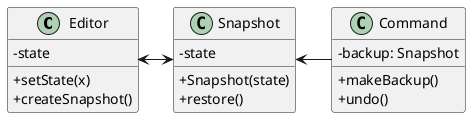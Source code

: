 @startuml Memento Pseudocode
skinparam ClassAttributeIconSize 0

class Editor {
  - state
  + setState(x)
  + createSnapshot()
}

class Snapshot {
  - state
  + Snapshot(state)
  + restore()
}

class Command {
  - backup: Snapshot
  + makeBackup()
  + undo()
}

Editor <-> Snapshot
Snapshot <- Command

@enduml